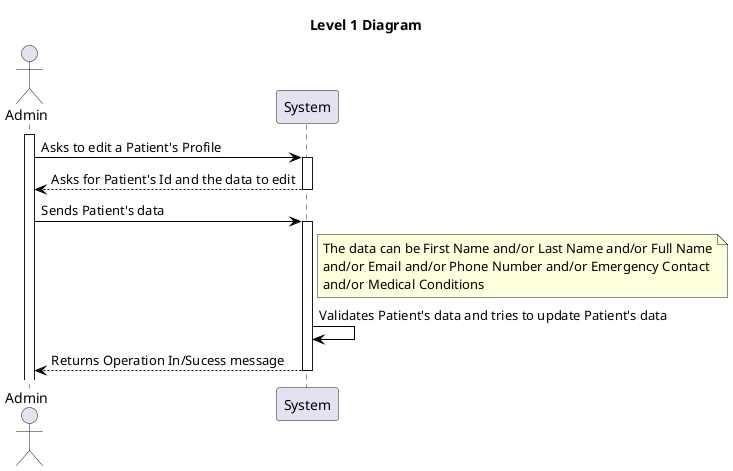 @startuml level_1

title Level 1 Diagram

hide empty members
'skinparam Linetype ortho

skinparam class {
    BackgroundColor<<valueObject>> #D6EAF8
    BackgroundColor<<root>> #FDEBD0
    BackgroundColor<<service>> #D1F2EB
    BackgroundColor #FEF9E7
    ArrowColor Black
}

skinparam package {
    BackgroundColor #EBF5FB
}

actor Admin as A

activate A
A -> System: Asks to edit a Patient's Profile
activate System
System --> A: Asks for Patient's Id and the data to edit
deactivate System
A -> System: Sends Patient's data
note right of System: The data can be First Name and/or Last Name and/or Full Name\nand/or Email and/or Phone Number and/or Emergency Contact\nand/or Medical Conditions
activate System
System -> System: Validates Patient's data and tries to update Patient's data
System --> A: Returns Operation In/Sucess message
deactivate System

@enduml

@enduml